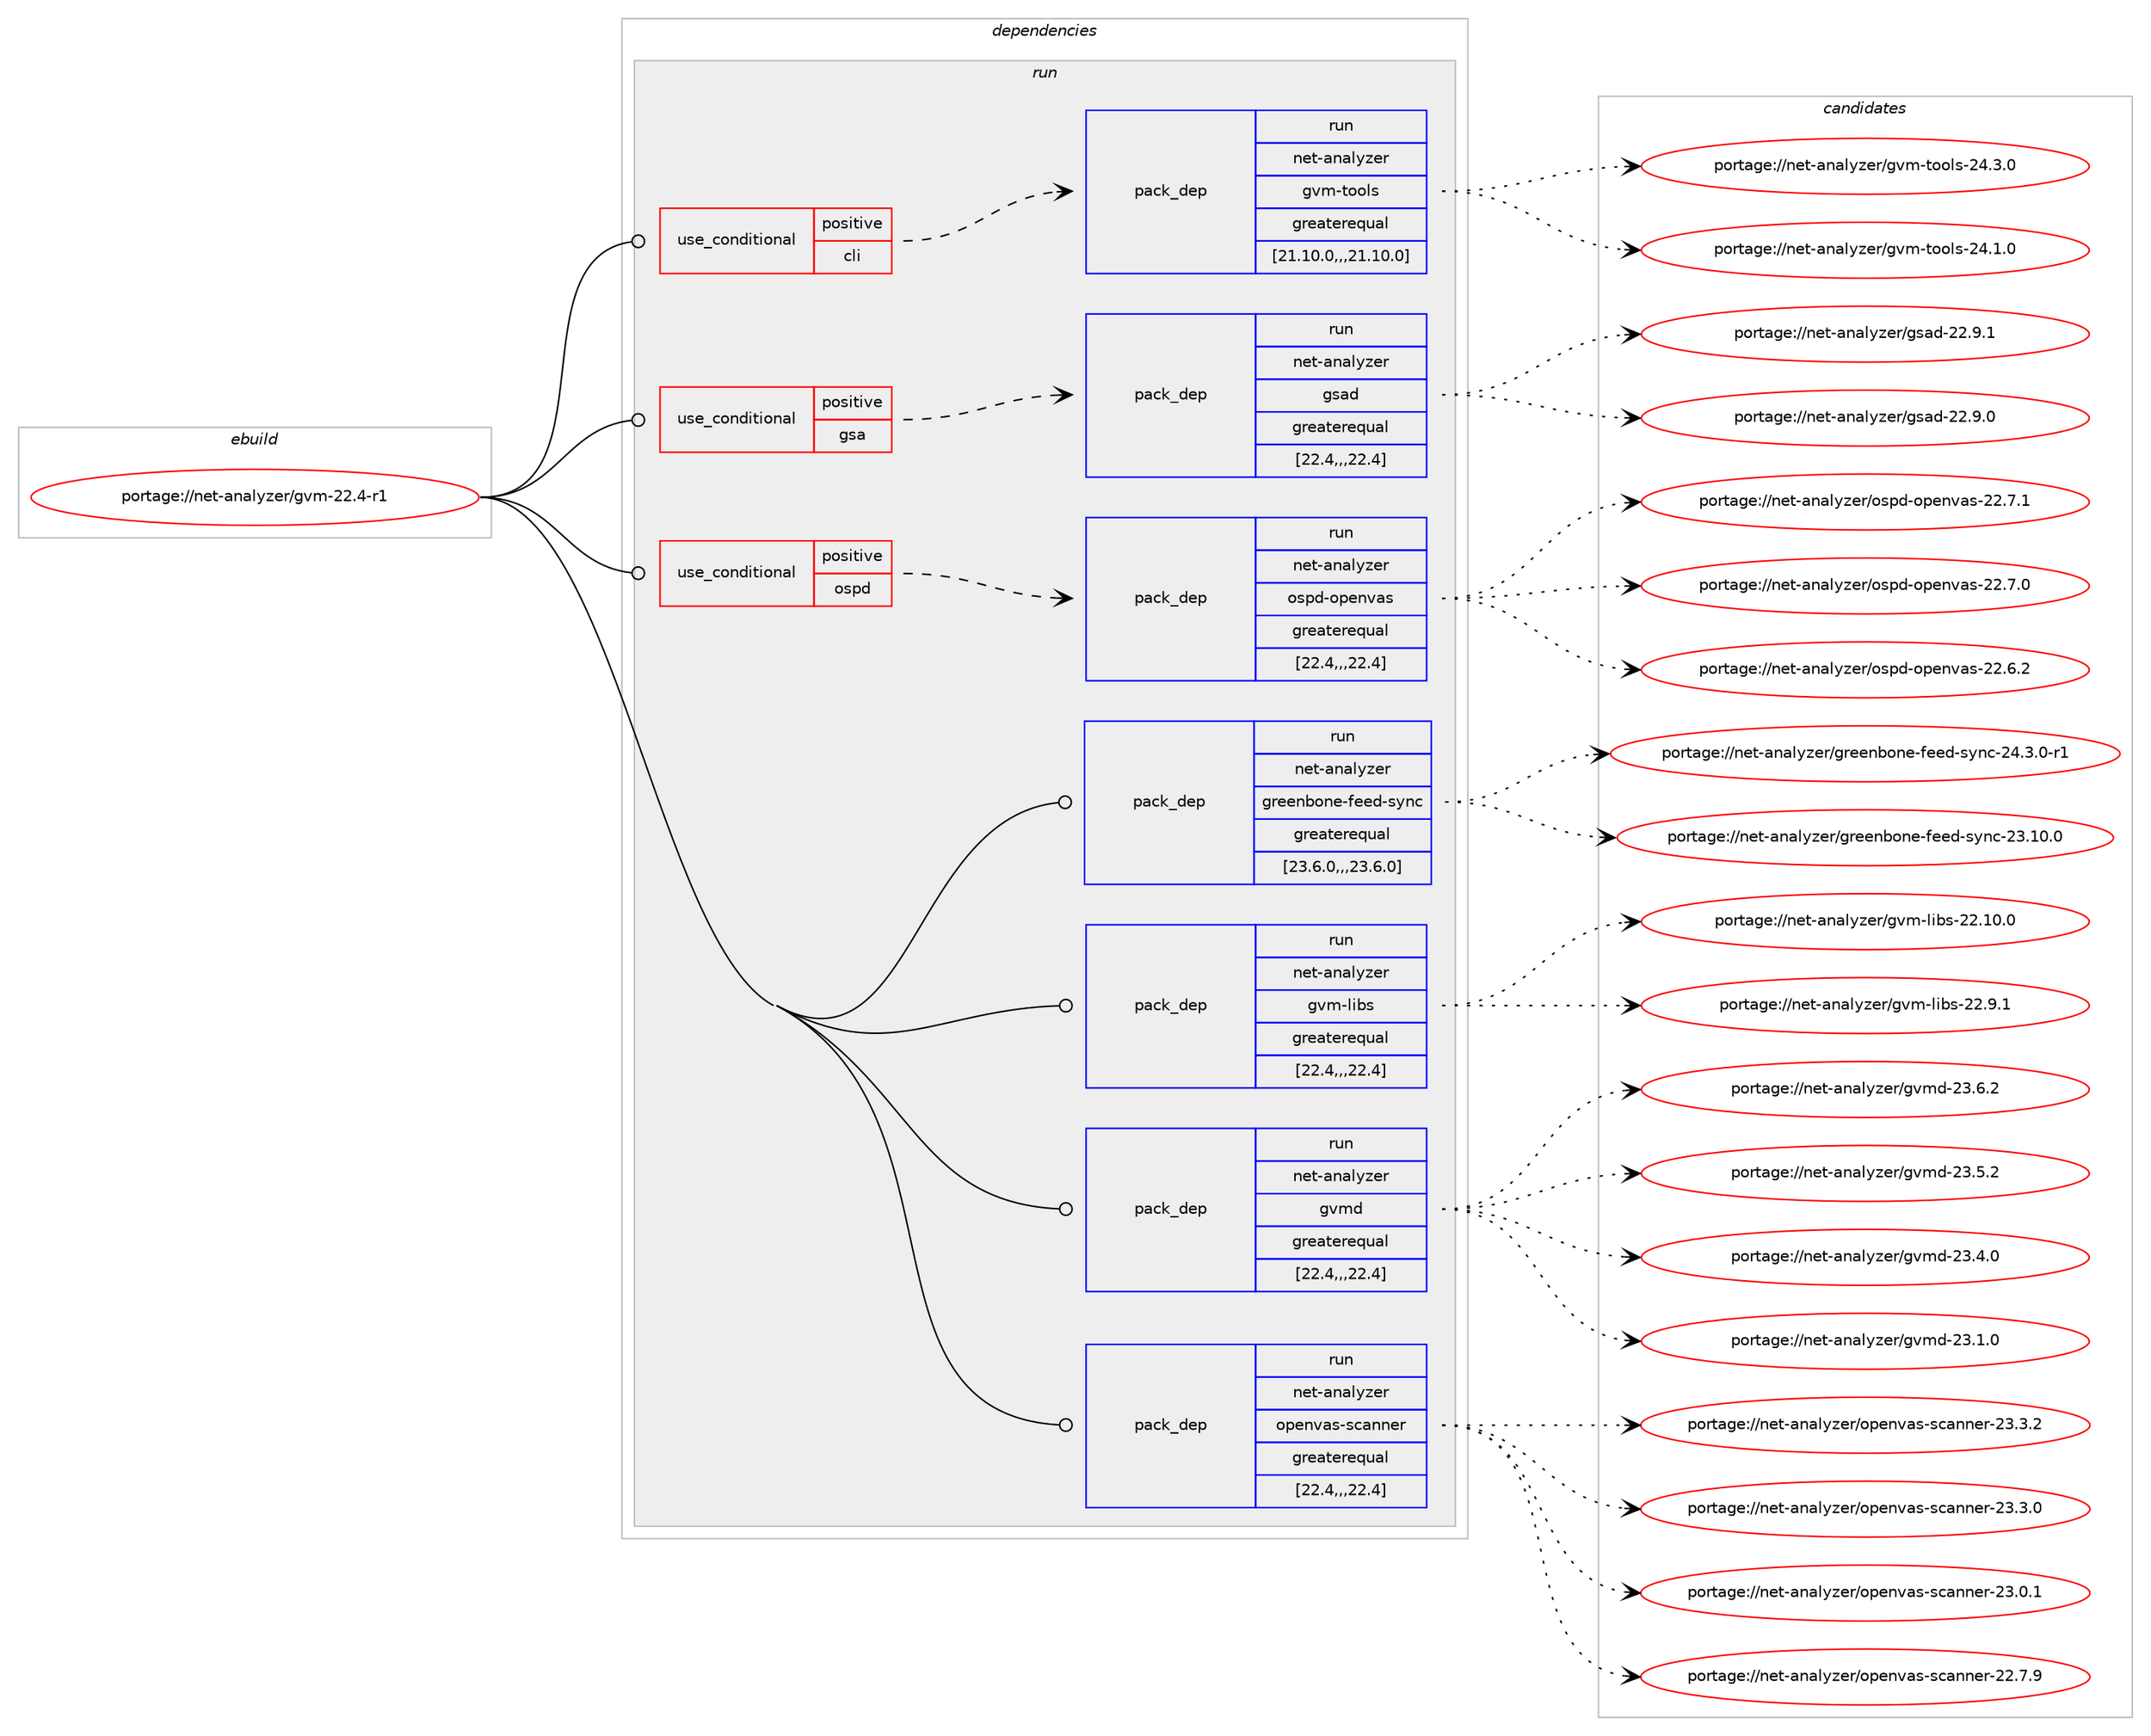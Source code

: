 digraph prolog {

# *************
# Graph options
# *************

newrank=true;
concentrate=true;
compound=true;
graph [rankdir=LR,fontname=Helvetica,fontsize=10,ranksep=1.5];#, ranksep=2.5, nodesep=0.2];
edge  [arrowhead=vee];
node  [fontname=Helvetica,fontsize=10];

# **********
# The ebuild
# **********

subgraph cluster_leftcol {
color=gray;
label=<<i>ebuild</i>>;
id [label="portage://net-analyzer/gvm-22.4-r1", color=red, width=4, href="../net-analyzer/gvm-22.4-r1.svg"];
}

# ****************
# The dependencies
# ****************

subgraph cluster_midcol {
color=gray;
label=<<i>dependencies</i>>;
subgraph cluster_compile {
fillcolor="#eeeeee";
style=filled;
label=<<i>compile</i>>;
}
subgraph cluster_compileandrun {
fillcolor="#eeeeee";
style=filled;
label=<<i>compile and run</i>>;
}
subgraph cluster_run {
fillcolor="#eeeeee";
style=filled;
label=<<i>run</i>>;
subgraph cond5 {
dependency19 [label=<<TABLE BORDER="0" CELLBORDER="1" CELLSPACING="0" CELLPADDING="4"><TR><TD ROWSPAN="3" CELLPADDING="10">use_conditional</TD></TR><TR><TD>positive</TD></TR><TR><TD>cli</TD></TR></TABLE>>, shape=none, color=red];
subgraph pack15 {
dependency20 [label=<<TABLE BORDER="0" CELLBORDER="1" CELLSPACING="0" CELLPADDING="4" WIDTH="220"><TR><TD ROWSPAN="6" CELLPADDING="30">pack_dep</TD></TR><TR><TD WIDTH="110">run</TD></TR><TR><TD>net-analyzer</TD></TR><TR><TD>gvm-tools</TD></TR><TR><TD>greaterequal</TD></TR><TR><TD>[21.10.0,,,21.10.0]</TD></TR></TABLE>>, shape=none, color=blue];
}
dependency19:e -> dependency20:w [weight=20,style="dashed",arrowhead="vee"];
}
id:e -> dependency19:w [weight=20,style="solid",arrowhead="odot"];
subgraph cond6 {
dependency21 [label=<<TABLE BORDER="0" CELLBORDER="1" CELLSPACING="0" CELLPADDING="4"><TR><TD ROWSPAN="3" CELLPADDING="10">use_conditional</TD></TR><TR><TD>positive</TD></TR><TR><TD>gsa</TD></TR></TABLE>>, shape=none, color=red];
subgraph pack16 {
dependency22 [label=<<TABLE BORDER="0" CELLBORDER="1" CELLSPACING="0" CELLPADDING="4" WIDTH="220"><TR><TD ROWSPAN="6" CELLPADDING="30">pack_dep</TD></TR><TR><TD WIDTH="110">run</TD></TR><TR><TD>net-analyzer</TD></TR><TR><TD>gsad</TD></TR><TR><TD>greaterequal</TD></TR><TR><TD>[22.4,,,22.4]</TD></TR></TABLE>>, shape=none, color=blue];
}
dependency21:e -> dependency22:w [weight=20,style="dashed",arrowhead="vee"];
}
id:e -> dependency21:w [weight=20,style="solid",arrowhead="odot"];
subgraph cond7 {
dependency23 [label=<<TABLE BORDER="0" CELLBORDER="1" CELLSPACING="0" CELLPADDING="4"><TR><TD ROWSPAN="3" CELLPADDING="10">use_conditional</TD></TR><TR><TD>positive</TD></TR><TR><TD>ospd</TD></TR></TABLE>>, shape=none, color=red];
subgraph pack17 {
dependency24 [label=<<TABLE BORDER="0" CELLBORDER="1" CELLSPACING="0" CELLPADDING="4" WIDTH="220"><TR><TD ROWSPAN="6" CELLPADDING="30">pack_dep</TD></TR><TR><TD WIDTH="110">run</TD></TR><TR><TD>net-analyzer</TD></TR><TR><TD>ospd-openvas</TD></TR><TR><TD>greaterequal</TD></TR><TR><TD>[22.4,,,22.4]</TD></TR></TABLE>>, shape=none, color=blue];
}
dependency23:e -> dependency24:w [weight=20,style="dashed",arrowhead="vee"];
}
id:e -> dependency23:w [weight=20,style="solid",arrowhead="odot"];
subgraph pack18 {
dependency25 [label=<<TABLE BORDER="0" CELLBORDER="1" CELLSPACING="0" CELLPADDING="4" WIDTH="220"><TR><TD ROWSPAN="6" CELLPADDING="30">pack_dep</TD></TR><TR><TD WIDTH="110">run</TD></TR><TR><TD>net-analyzer</TD></TR><TR><TD>greenbone-feed-sync</TD></TR><TR><TD>greaterequal</TD></TR><TR><TD>[23.6.0,,,23.6.0]</TD></TR></TABLE>>, shape=none, color=blue];
}
id:e -> dependency25:w [weight=20,style="solid",arrowhead="odot"];
subgraph pack19 {
dependency26 [label=<<TABLE BORDER="0" CELLBORDER="1" CELLSPACING="0" CELLPADDING="4" WIDTH="220"><TR><TD ROWSPAN="6" CELLPADDING="30">pack_dep</TD></TR><TR><TD WIDTH="110">run</TD></TR><TR><TD>net-analyzer</TD></TR><TR><TD>gvm-libs</TD></TR><TR><TD>greaterequal</TD></TR><TR><TD>[22.4,,,22.4]</TD></TR></TABLE>>, shape=none, color=blue];
}
id:e -> dependency26:w [weight=20,style="solid",arrowhead="odot"];
subgraph pack20 {
dependency27 [label=<<TABLE BORDER="0" CELLBORDER="1" CELLSPACING="0" CELLPADDING="4" WIDTH="220"><TR><TD ROWSPAN="6" CELLPADDING="30">pack_dep</TD></TR><TR><TD WIDTH="110">run</TD></TR><TR><TD>net-analyzer</TD></TR><TR><TD>gvmd</TD></TR><TR><TD>greaterequal</TD></TR><TR><TD>[22.4,,,22.4]</TD></TR></TABLE>>, shape=none, color=blue];
}
id:e -> dependency27:w [weight=20,style="solid",arrowhead="odot"];
subgraph pack21 {
dependency28 [label=<<TABLE BORDER="0" CELLBORDER="1" CELLSPACING="0" CELLPADDING="4" WIDTH="220"><TR><TD ROWSPAN="6" CELLPADDING="30">pack_dep</TD></TR><TR><TD WIDTH="110">run</TD></TR><TR><TD>net-analyzer</TD></TR><TR><TD>openvas-scanner</TD></TR><TR><TD>greaterequal</TD></TR><TR><TD>[22.4,,,22.4]</TD></TR></TABLE>>, shape=none, color=blue];
}
id:e -> dependency28:w [weight=20,style="solid",arrowhead="odot"];
}
}

# **************
# The candidates
# **************

subgraph cluster_choices {
rank=same;
color=gray;
label=<<i>candidates</i>>;

subgraph choice15 {
color=black;
nodesep=1;
choice110101116459711097108121122101114471031181094511611111110811545505246514648 [label="portage://net-analyzer/gvm-tools-24.3.0", color=red, width=4,href="../net-analyzer/gvm-tools-24.3.0.svg"];
choice110101116459711097108121122101114471031181094511611111110811545505246494648 [label="portage://net-analyzer/gvm-tools-24.1.0", color=red, width=4,href="../net-analyzer/gvm-tools-24.1.0.svg"];
dependency20:e -> choice110101116459711097108121122101114471031181094511611111110811545505246514648:w [style=dotted,weight="100"];
dependency20:e -> choice110101116459711097108121122101114471031181094511611111110811545505246494648:w [style=dotted,weight="100"];
}
subgraph choice16 {
color=black;
nodesep=1;
choice110101116459711097108121122101114471031159710045505046574649 [label="portage://net-analyzer/gsad-22.9.1", color=red, width=4,href="../net-analyzer/gsad-22.9.1.svg"];
choice110101116459711097108121122101114471031159710045505046574648 [label="portage://net-analyzer/gsad-22.9.0", color=red, width=4,href="../net-analyzer/gsad-22.9.0.svg"];
dependency22:e -> choice110101116459711097108121122101114471031159710045505046574649:w [style=dotted,weight="100"];
dependency22:e -> choice110101116459711097108121122101114471031159710045505046574648:w [style=dotted,weight="100"];
}
subgraph choice17 {
color=black;
nodesep=1;
choice11010111645971109710812112210111447111115112100451111121011101189711545505046554649 [label="portage://net-analyzer/ospd-openvas-22.7.1", color=red, width=4,href="../net-analyzer/ospd-openvas-22.7.1.svg"];
choice11010111645971109710812112210111447111115112100451111121011101189711545505046554648 [label="portage://net-analyzer/ospd-openvas-22.7.0", color=red, width=4,href="../net-analyzer/ospd-openvas-22.7.0.svg"];
choice11010111645971109710812112210111447111115112100451111121011101189711545505046544650 [label="portage://net-analyzer/ospd-openvas-22.6.2", color=red, width=4,href="../net-analyzer/ospd-openvas-22.6.2.svg"];
dependency24:e -> choice11010111645971109710812112210111447111115112100451111121011101189711545505046554649:w [style=dotted,weight="100"];
dependency24:e -> choice11010111645971109710812112210111447111115112100451111121011101189711545505046554648:w [style=dotted,weight="100"];
dependency24:e -> choice11010111645971109710812112210111447111115112100451111121011101189711545505046544650:w [style=dotted,weight="100"];
}
subgraph choice18 {
color=black;
nodesep=1;
choice1101011164597110971081211221011144710311410110111098111110101451021011011004511512111099455052465146484511449 [label="portage://net-analyzer/greenbone-feed-sync-24.3.0-r1", color=red, width=4,href="../net-analyzer/greenbone-feed-sync-24.3.0-r1.svg"];
choice11010111645971109710812112210111447103114101101110981111101014510210110110045115121110994550514649484648 [label="portage://net-analyzer/greenbone-feed-sync-23.10.0", color=red, width=4,href="../net-analyzer/greenbone-feed-sync-23.10.0.svg"];
dependency25:e -> choice1101011164597110971081211221011144710311410110111098111110101451021011011004511512111099455052465146484511449:w [style=dotted,weight="100"];
dependency25:e -> choice11010111645971109710812112210111447103114101101110981111101014510210110110045115121110994550514649484648:w [style=dotted,weight="100"];
}
subgraph choice19 {
color=black;
nodesep=1;
choice1101011164597110971081211221011144710311810945108105981154550504649484648 [label="portage://net-analyzer/gvm-libs-22.10.0", color=red, width=4,href="../net-analyzer/gvm-libs-22.10.0.svg"];
choice11010111645971109710812112210111447103118109451081059811545505046574649 [label="portage://net-analyzer/gvm-libs-22.9.1", color=red, width=4,href="../net-analyzer/gvm-libs-22.9.1.svg"];
dependency26:e -> choice1101011164597110971081211221011144710311810945108105981154550504649484648:w [style=dotted,weight="100"];
dependency26:e -> choice11010111645971109710812112210111447103118109451081059811545505046574649:w [style=dotted,weight="100"];
}
subgraph choice20 {
color=black;
nodesep=1;
choice1101011164597110971081211221011144710311810910045505146544650 [label="portage://net-analyzer/gvmd-23.6.2", color=red, width=4,href="../net-analyzer/gvmd-23.6.2.svg"];
choice1101011164597110971081211221011144710311810910045505146534650 [label="portage://net-analyzer/gvmd-23.5.2", color=red, width=4,href="../net-analyzer/gvmd-23.5.2.svg"];
choice1101011164597110971081211221011144710311810910045505146524648 [label="portage://net-analyzer/gvmd-23.4.0", color=red, width=4,href="../net-analyzer/gvmd-23.4.0.svg"];
choice1101011164597110971081211221011144710311810910045505146494648 [label="portage://net-analyzer/gvmd-23.1.0", color=red, width=4,href="../net-analyzer/gvmd-23.1.0.svg"];
dependency27:e -> choice1101011164597110971081211221011144710311810910045505146544650:w [style=dotted,weight="100"];
dependency27:e -> choice1101011164597110971081211221011144710311810910045505146534650:w [style=dotted,weight="100"];
dependency27:e -> choice1101011164597110971081211221011144710311810910045505146524648:w [style=dotted,weight="100"];
dependency27:e -> choice1101011164597110971081211221011144710311810910045505146494648:w [style=dotted,weight="100"];
}
subgraph choice21 {
color=black;
nodesep=1;
choice110101116459711097108121122101114471111121011101189711545115999711011010111445505146514650 [label="portage://net-analyzer/openvas-scanner-23.3.2", color=red, width=4,href="../net-analyzer/openvas-scanner-23.3.2.svg"];
choice110101116459711097108121122101114471111121011101189711545115999711011010111445505146514648 [label="portage://net-analyzer/openvas-scanner-23.3.0", color=red, width=4,href="../net-analyzer/openvas-scanner-23.3.0.svg"];
choice110101116459711097108121122101114471111121011101189711545115999711011010111445505146484649 [label="portage://net-analyzer/openvas-scanner-23.0.1", color=red, width=4,href="../net-analyzer/openvas-scanner-23.0.1.svg"];
choice110101116459711097108121122101114471111121011101189711545115999711011010111445505046554657 [label="portage://net-analyzer/openvas-scanner-22.7.9", color=red, width=4,href="../net-analyzer/openvas-scanner-22.7.9.svg"];
dependency28:e -> choice110101116459711097108121122101114471111121011101189711545115999711011010111445505146514650:w [style=dotted,weight="100"];
dependency28:e -> choice110101116459711097108121122101114471111121011101189711545115999711011010111445505146514648:w [style=dotted,weight="100"];
dependency28:e -> choice110101116459711097108121122101114471111121011101189711545115999711011010111445505146484649:w [style=dotted,weight="100"];
dependency28:e -> choice110101116459711097108121122101114471111121011101189711545115999711011010111445505046554657:w [style=dotted,weight="100"];
}
}

}
